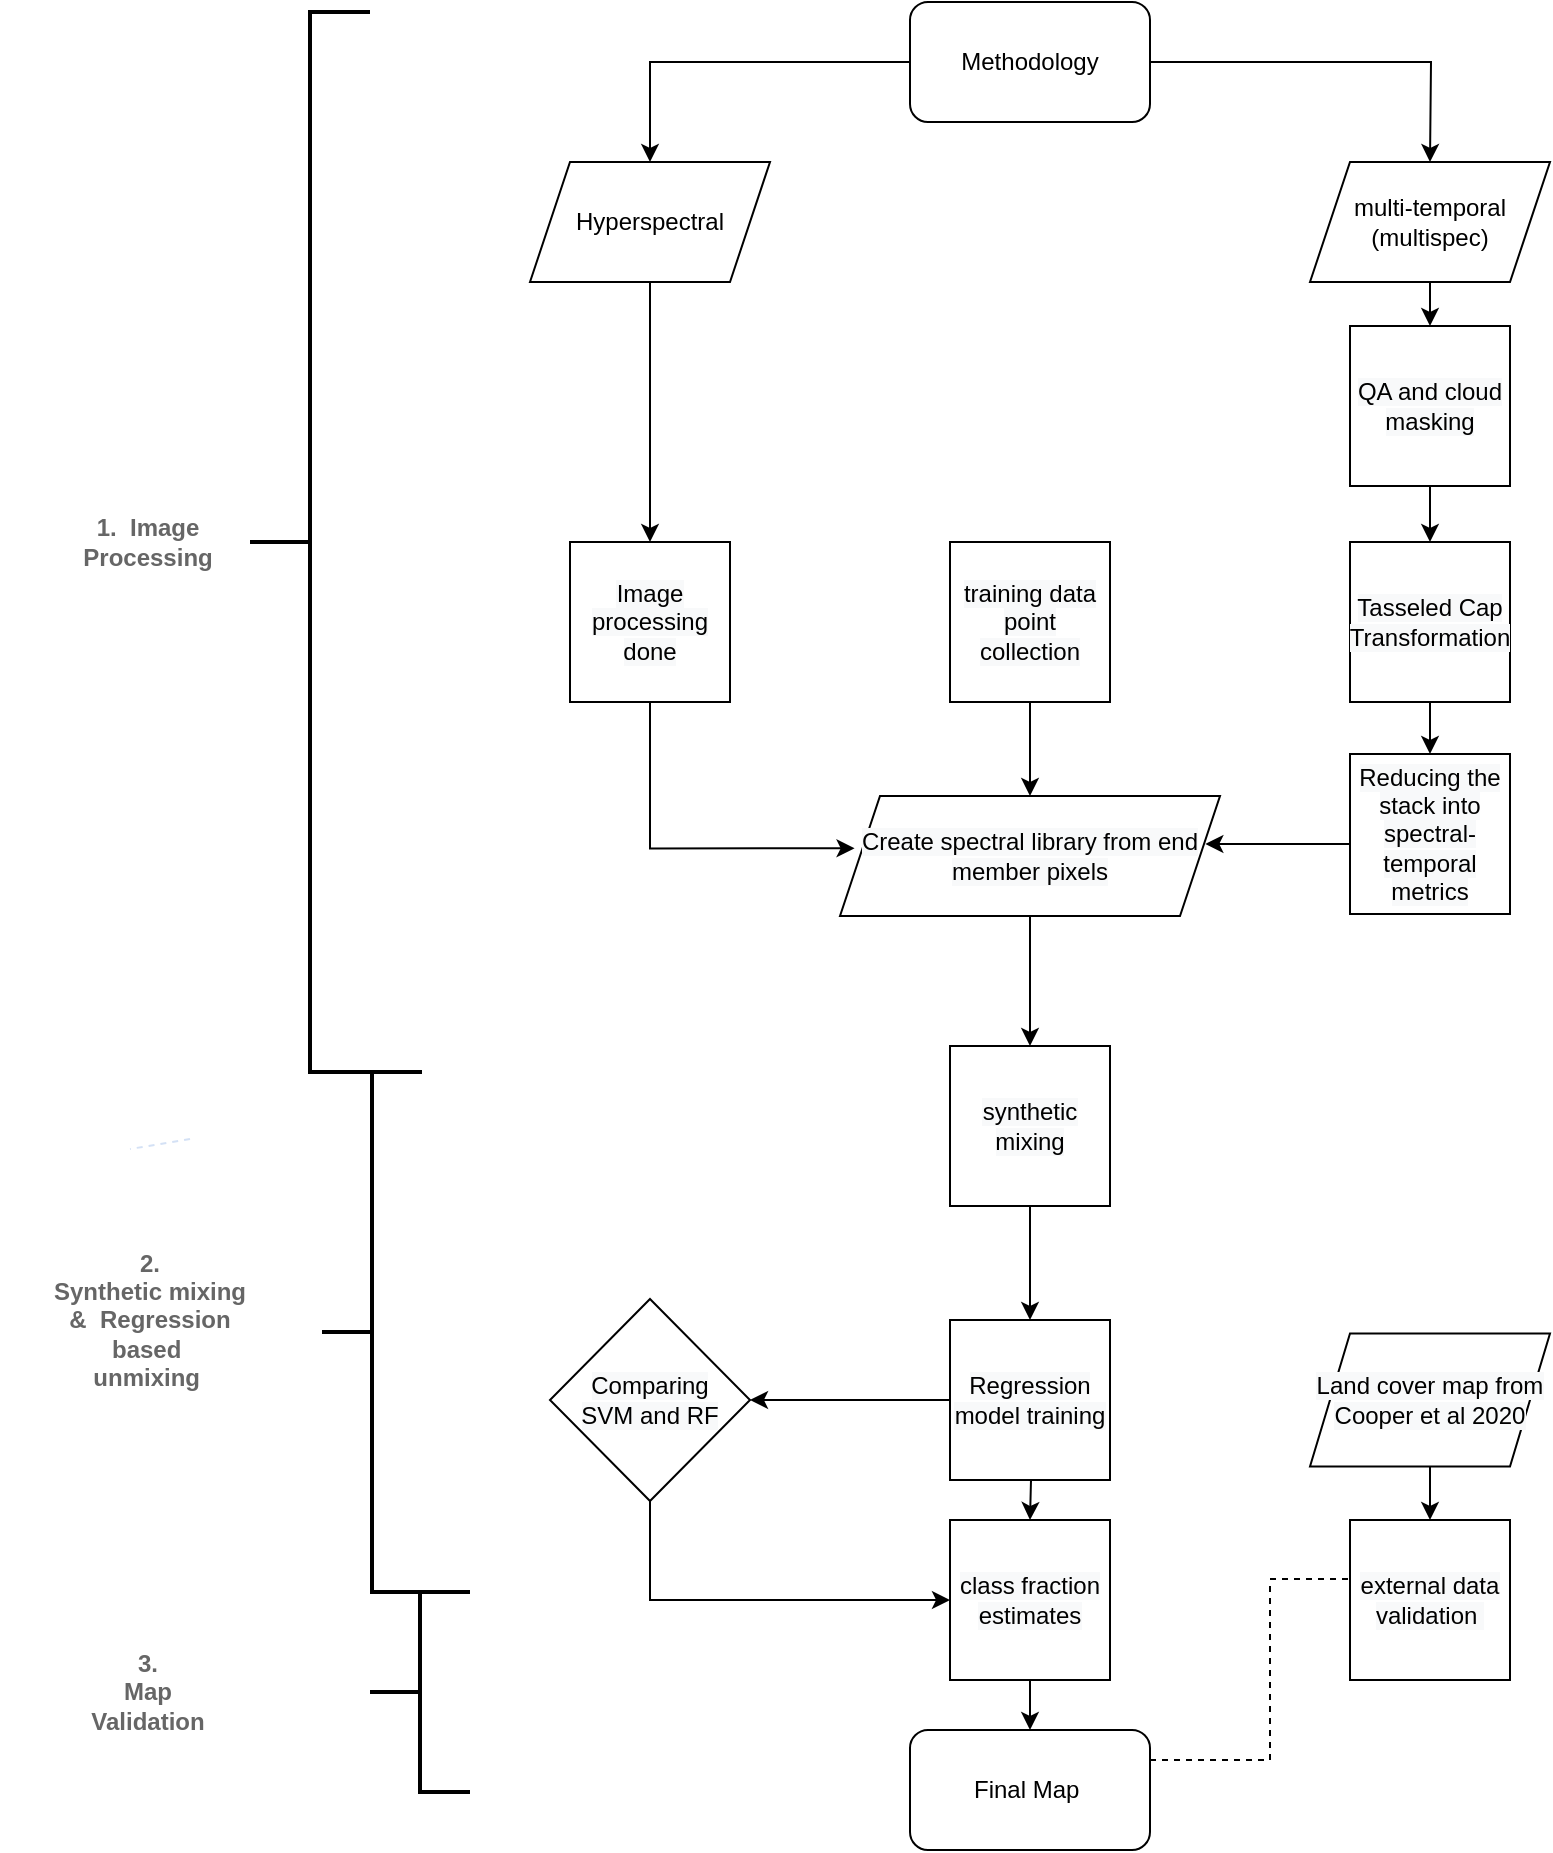 <mxfile version="14.8.5" type="github">
  <diagram id="DMyUeyk78APtzElpY_nW" name="Page-1">
    <mxGraphModel dx="1426" dy="945" grid="1" gridSize="10" guides="1" tooltips="1" connect="1" arrows="1" fold="1" page="1" pageScale="1" pageWidth="850" pageHeight="1100" math="0" shadow="0">
      <root>
        <mxCell id="0" />
        <mxCell id="1" parent="0" />
        <mxCell id="hqBF0T61qHRGZgMMpeS9-63" value="" style="edgeStyle=orthogonalEdgeStyle;rounded=0;orthogonalLoop=1;jettySize=auto;html=1;" parent="1" source="hqBF0T61qHRGZgMMpeS9-65" edge="1">
          <mxGeometry relative="1" as="geometry">
            <mxPoint x="900" y="195" as="targetPoint" />
          </mxGeometry>
        </mxCell>
        <mxCell id="8Cj71JroViVp66wswJPq-5" style="edgeStyle=orthogonalEdgeStyle;rounded=0;orthogonalLoop=1;jettySize=auto;html=1;" edge="1" parent="1" source="hqBF0T61qHRGZgMMpeS9-65" target="hqBF0T61qHRGZgMMpeS9-76">
          <mxGeometry relative="1" as="geometry" />
        </mxCell>
        <mxCell id="hqBF0T61qHRGZgMMpeS9-65" value="Methodology" style="rounded=1;whiteSpace=wrap;html=1;" parent="1" vertex="1">
          <mxGeometry x="640" y="115" width="120" height="60" as="geometry" />
        </mxCell>
        <mxCell id="hqBF0T61qHRGZgMMpeS9-67" value="" style="edgeStyle=orthogonalEdgeStyle;rounded=0;orthogonalLoop=1;jettySize=auto;html=1;" parent="1" edge="1">
          <mxGeometry relative="1" as="geometry">
            <mxPoint x="900" y="435" as="sourcePoint" />
            <mxPoint x="900" y="455" as="targetPoint" />
          </mxGeometry>
        </mxCell>
        <mxCell id="hqBF0T61qHRGZgMMpeS9-69" style="edgeStyle=orthogonalEdgeStyle;rounded=0;orthogonalLoop=1;jettySize=auto;html=1;exitX=0.5;exitY=1;exitDx=0;exitDy=0;" parent="1" edge="1">
          <mxGeometry relative="1" as="geometry">
            <mxPoint x="700.003" y="834" as="sourcePoint" />
            <mxPoint x="700.003" y="874" as="targetPoint" />
          </mxGeometry>
        </mxCell>
        <mxCell id="hqBF0T61qHRGZgMMpeS9-72" value="" style="endArrow=none;dashed=1;html=1;" parent="1" edge="1">
          <mxGeometry width="50" height="50" relative="1" as="geometry">
            <mxPoint x="820" y="903.5" as="sourcePoint" />
            <mxPoint x="880" y="903.5" as="targetPoint" />
          </mxGeometry>
        </mxCell>
        <mxCell id="hqBF0T61qHRGZgMMpeS9-73" value="" style="endArrow=none;dashed=1;html=1;" parent="1" edge="1">
          <mxGeometry width="50" height="50" relative="1" as="geometry">
            <mxPoint x="820" y="994" as="sourcePoint" />
            <mxPoint x="820" y="904" as="targetPoint" />
          </mxGeometry>
        </mxCell>
        <mxCell id="hqBF0T61qHRGZgMMpeS9-74" value="" style="endArrow=none;dashed=1;html=1;" parent="1" edge="1">
          <mxGeometry width="50" height="50" relative="1" as="geometry">
            <mxPoint x="760" y="994" as="sourcePoint" />
            <mxPoint x="820" y="994" as="targetPoint" />
          </mxGeometry>
        </mxCell>
        <mxCell id="8Cj71JroViVp66wswJPq-6" style="edgeStyle=orthogonalEdgeStyle;rounded=0;orthogonalLoop=1;jettySize=auto;html=1;entryX=0.5;entryY=0;entryDx=0;entryDy=0;" edge="1" parent="1" source="hqBF0T61qHRGZgMMpeS9-76" target="hqBF0T61qHRGZgMMpeS9-78">
          <mxGeometry relative="1" as="geometry" />
        </mxCell>
        <mxCell id="hqBF0T61qHRGZgMMpeS9-76" value="Hyperspectral" style="shape=parallelogram;perimeter=parallelogramPerimeter;whiteSpace=wrap;html=1;fixedSize=1;" parent="1" vertex="1">
          <mxGeometry x="450" y="195" width="120" height="60" as="geometry" />
        </mxCell>
        <mxCell id="8Cj71JroViVp66wswJPq-9" style="edgeStyle=orthogonalEdgeStyle;rounded=0;orthogonalLoop=1;jettySize=auto;html=1;entryX=0;entryY=0.75;entryDx=0;entryDy=0;exitX=0.5;exitY=1;exitDx=0;exitDy=0;" edge="1" parent="1" source="hqBF0T61qHRGZgMMpeS9-78">
          <mxGeometry relative="1" as="geometry">
            <mxPoint x="510" y="479" as="sourcePoint" />
            <mxPoint x="612.278" y="538.167" as="targetPoint" />
            <Array as="points">
              <mxPoint x="510" y="538" />
            </Array>
          </mxGeometry>
        </mxCell>
        <mxCell id="hqBF0T61qHRGZgMMpeS9-78" value="&lt;span style=&quot;color: rgb(0 , 0 , 0) ; font-family: &amp;#34;helvetica&amp;#34; ; font-size: 12px ; font-style: normal ; font-weight: normal ; letter-spacing: normal ; text-align: center ; text-indent: 0px ; text-transform: none ; word-spacing: 0px ; background-color: rgb(248 , 249 , 250) ; text-decoration: none ; display: inline ; float: none&quot;&gt;Image processing done&lt;/span&gt;" style="whiteSpace=wrap;html=1;aspect=fixed;" parent="1" vertex="1">
          <mxGeometry x="470" y="385" width="80" height="80" as="geometry" />
        </mxCell>
        <mxCell id="8Cj71JroViVp66wswJPq-12" style="edgeStyle=orthogonalEdgeStyle;rounded=0;orthogonalLoop=1;jettySize=auto;html=1;" edge="1" parent="1" source="hqBF0T61qHRGZgMMpeS9-81" target="hqBF0T61qHRGZgMMpeS9-82">
          <mxGeometry relative="1" as="geometry" />
        </mxCell>
        <mxCell id="hqBF0T61qHRGZgMMpeS9-81" value="&lt;span&gt;multi-temporal&lt;/span&gt;&lt;br&gt;&lt;span&gt;(multispec)&lt;/span&gt;" style="shape=parallelogram;perimeter=parallelogramPerimeter;whiteSpace=wrap;html=1;fixedSize=1;" parent="1" vertex="1">
          <mxGeometry x="840" y="195" width="120" height="60" as="geometry" />
        </mxCell>
        <mxCell id="8Cj71JroViVp66wswJPq-13" style="edgeStyle=orthogonalEdgeStyle;rounded=0;orthogonalLoop=1;jettySize=auto;html=1;entryX=0.5;entryY=0;entryDx=0;entryDy=0;" edge="1" parent="1" source="hqBF0T61qHRGZgMMpeS9-82" target="hqBF0T61qHRGZgMMpeS9-86">
          <mxGeometry relative="1" as="geometry" />
        </mxCell>
        <mxCell id="hqBF0T61qHRGZgMMpeS9-82" value="&lt;span style=&quot;color: rgb(0, 0, 0); font-family: helvetica; font-size: 12px; font-style: normal; font-weight: normal; letter-spacing: normal; text-align: center; text-indent: 0px; text-transform: none; word-spacing: 0px; background-color: rgb(248, 249, 250); text-decoration: none; display: inline; float: none;&quot;&gt;QA and cloud masking&lt;/span&gt;" style="whiteSpace=wrap;html=1;aspect=fixed;" parent="1" vertex="1">
          <mxGeometry x="860" y="277" width="80" height="80" as="geometry" />
        </mxCell>
        <mxCell id="hqBF0T61qHRGZgMMpeS9-85" style="edgeStyle=orthogonalEdgeStyle;rounded=0;orthogonalLoop=1;jettySize=auto;html=1;exitX=0.5;exitY=1;exitDx=0;exitDy=0;" parent="1" source="hqBF0T61qHRGZgMMpeS9-86" target="hqBF0T61qHRGZgMMpeS9-89" edge="1">
          <mxGeometry relative="1" as="geometry" />
        </mxCell>
        <mxCell id="hqBF0T61qHRGZgMMpeS9-86" value="&lt;span style=&quot;color: rgb(0 , 0 , 0) ; font-family: &amp;#34;helvetica&amp;#34; ; font-size: 12px ; font-style: normal ; font-weight: normal ; letter-spacing: normal ; text-align: center ; text-indent: 0px ; text-transform: none ; word-spacing: 0px ; background-color: rgb(248 , 249 , 250) ; text-decoration: none ; display: inline ; float: none&quot;&gt;Tasseled Cap Transformation&lt;/span&gt;" style="whiteSpace=wrap;html=1;aspect=fixed;" parent="1" vertex="1">
          <mxGeometry x="860" y="385" width="80" height="80" as="geometry" />
        </mxCell>
        <mxCell id="hqBF0T61qHRGZgMMpeS9-88" style="edgeStyle=orthogonalEdgeStyle;rounded=0;orthogonalLoop=1;jettySize=auto;html=1;exitX=0;exitY=0.5;exitDx=0;exitDy=0;" parent="1" edge="1">
          <mxGeometry relative="1" as="geometry">
            <Array as="points">
              <mxPoint x="860" y="536" />
            </Array>
            <mxPoint x="860" y="511" as="sourcePoint" />
            <mxPoint x="787.667" y="536" as="targetPoint" />
          </mxGeometry>
        </mxCell>
        <mxCell id="hqBF0T61qHRGZgMMpeS9-89" value="&lt;span style=&quot;color: rgb(0, 0, 0); font-family: helvetica; font-size: 12px; font-style: normal; font-weight: normal; letter-spacing: normal; text-align: center; text-indent: 0px; text-transform: none; word-spacing: 0px; background-color: rgb(248, 249, 250); text-decoration: none; display: inline; float: none;&quot;&gt;Reducing the stack into spectral-temporal metrics&lt;/span&gt;" style="whiteSpace=wrap;html=1;aspect=fixed;" parent="1" vertex="1">
          <mxGeometry x="860" y="491" width="80" height="80" as="geometry" />
        </mxCell>
        <mxCell id="8Cj71JroViVp66wswJPq-11" style="edgeStyle=orthogonalEdgeStyle;rounded=0;orthogonalLoop=1;jettySize=auto;html=1;exitX=0.5;exitY=1;exitDx=0;exitDy=0;entryX=0.5;entryY=0;entryDx=0;entryDy=0;" edge="1" parent="1" source="hqBF0T61qHRGZgMMpeS9-94" target="hqBF0T61qHRGZgMMpeS9-99">
          <mxGeometry relative="1" as="geometry" />
        </mxCell>
        <mxCell id="hqBF0T61qHRGZgMMpeS9-94" value="&lt;span style=&quot;color: rgb(0 , 0 , 0) ; font-family: &amp;#34;helvetica&amp;#34; ; font-size: 12px ; font-style: normal ; font-weight: normal ; letter-spacing: normal ; text-align: center ; text-indent: 0px ; text-transform: none ; word-spacing: 0px ; background-color: rgb(248 , 249 , 250) ; text-decoration: none ; display: inline ; float: none&quot;&gt;Create spectral library from end member pixels&lt;/span&gt;" style="shape=parallelogram;perimeter=parallelogramPerimeter;whiteSpace=wrap;html=1;fixedSize=1;" parent="1" vertex="1">
          <mxGeometry x="605" y="512" width="190" height="60" as="geometry" />
        </mxCell>
        <mxCell id="hqBF0T61qHRGZgMMpeS9-98" style="edgeStyle=orthogonalEdgeStyle;rounded=0;orthogonalLoop=1;jettySize=auto;html=1;exitX=0.5;exitY=1;exitDx=0;exitDy=0;" parent="1" source="hqBF0T61qHRGZgMMpeS9-99" edge="1">
          <mxGeometry relative="1" as="geometry">
            <mxPoint x="700" y="774" as="targetPoint" />
            <Array as="points">
              <mxPoint x="700" y="698" />
            </Array>
          </mxGeometry>
        </mxCell>
        <mxCell id="hqBF0T61qHRGZgMMpeS9-99" value="&lt;span style=&quot;color: rgb(0, 0, 0); font-family: helvetica; font-size: 12px; font-style: normal; font-weight: normal; letter-spacing: normal; text-align: center; text-indent: 0px; text-transform: none; word-spacing: 0px; background-color: rgb(248, 249, 250); text-decoration: none; display: inline; float: none;&quot;&gt;synthetic mixing&lt;/span&gt;" style="whiteSpace=wrap;html=1;aspect=fixed;" parent="1" vertex="1">
          <mxGeometry x="660" y="637" width="80" height="80" as="geometry" />
        </mxCell>
        <mxCell id="hqBF0T61qHRGZgMMpeS9-107" style="edgeStyle=orthogonalEdgeStyle;rounded=0;orthogonalLoop=1;jettySize=auto;html=1;exitX=0;exitY=0.5;exitDx=0;exitDy=0;entryX=1;entryY=0.5;entryDx=0;entryDy=0;" parent="1" source="hqBF0T61qHRGZgMMpeS9-108" target="hqBF0T61qHRGZgMMpeS9-110" edge="1">
          <mxGeometry relative="1" as="geometry" />
        </mxCell>
        <mxCell id="hqBF0T61qHRGZgMMpeS9-108" value="&lt;span style=&quot;color: rgb(0 , 0 , 0) ; font-family: &amp;#34;helvetica&amp;#34; ; font-size: 12px ; font-style: normal ; font-weight: normal ; letter-spacing: normal ; text-align: center ; text-indent: 0px ; text-transform: none ; word-spacing: 0px ; background-color: rgb(248 , 249 , 250) ; text-decoration: none ; display: inline ; float: none&quot;&gt;Regression model training&lt;/span&gt;" style="whiteSpace=wrap;html=1;aspect=fixed;" parent="1" vertex="1">
          <mxGeometry x="660" y="774" width="80" height="80" as="geometry" />
        </mxCell>
        <mxCell id="hqBF0T61qHRGZgMMpeS9-109" style="edgeStyle=orthogonalEdgeStyle;rounded=0;orthogonalLoop=1;jettySize=auto;html=1;exitX=0.5;exitY=1;exitDx=0;exitDy=0;entryX=0;entryY=0.5;entryDx=0;entryDy=0;" parent="1" source="hqBF0T61qHRGZgMMpeS9-110" target="hqBF0T61qHRGZgMMpeS9-111" edge="1">
          <mxGeometry relative="1" as="geometry" />
        </mxCell>
        <mxCell id="hqBF0T61qHRGZgMMpeS9-110" value="&lt;span style=&quot;color: rgb(0 , 0 , 0) ; font-family: &amp;#34;helvetica&amp;#34; ; font-size: 12px ; font-style: normal ; font-weight: normal ; letter-spacing: normal ; text-align: center ; text-indent: 0px ; text-transform: none ; word-spacing: 0px ; background-color: rgb(248 , 249 , 250) ; text-decoration: none ; display: inline ; float: none&quot;&gt;Comparing &lt;br&gt;SVM and RF&lt;/span&gt;" style="rhombus;whiteSpace=wrap;html=1;" parent="1" vertex="1">
          <mxGeometry x="460" y="763.5" width="100" height="101" as="geometry" />
        </mxCell>
        <mxCell id="8Cj71JroViVp66wswJPq-20" style="edgeStyle=orthogonalEdgeStyle;rounded=0;orthogonalLoop=1;jettySize=auto;html=1;" edge="1" parent="1" source="hqBF0T61qHRGZgMMpeS9-111" target="hqBF0T61qHRGZgMMpeS9-112">
          <mxGeometry relative="1" as="geometry" />
        </mxCell>
        <mxCell id="hqBF0T61qHRGZgMMpeS9-111" value="&lt;span style=&quot;color: rgb(0, 0, 0); font-family: helvetica; font-size: 12px; font-style: normal; font-weight: normal; letter-spacing: normal; text-align: center; text-indent: 0px; text-transform: none; word-spacing: 0px; background-color: rgb(248, 249, 250); text-decoration: none; display: inline; float: none;&quot;&gt;class fraction estimates&lt;/span&gt;" style="whiteSpace=wrap;html=1;aspect=fixed;" parent="1" vertex="1">
          <mxGeometry x="660" y="874" width="80" height="80" as="geometry" />
        </mxCell>
        <mxCell id="hqBF0T61qHRGZgMMpeS9-112" value="&lt;font face=&quot;helvetica&quot;&gt;Final Map&amp;nbsp;&lt;/font&gt;" style="rounded=1;whiteSpace=wrap;html=1;" parent="1" vertex="1">
          <mxGeometry x="640" y="979" width="120" height="60" as="geometry" />
        </mxCell>
        <mxCell id="hqBF0T61qHRGZgMMpeS9-113" value="&lt;span style=&quot;color: rgb(0, 0, 0); font-family: helvetica; font-size: 12px; font-style: normal; font-weight: normal; letter-spacing: normal; text-align: center; text-indent: 0px; text-transform: none; word-spacing: 0px; background-color: rgb(248, 249, 250); text-decoration: none; display: inline; float: none;&quot;&gt;external data validation&amp;nbsp;&lt;/span&gt;" style="whiteSpace=wrap;html=1;aspect=fixed;" parent="1" vertex="1">
          <mxGeometry x="860" y="874" width="80" height="80" as="geometry" />
        </mxCell>
        <mxCell id="8Cj71JroViVp66wswJPq-16" style="edgeStyle=orthogonalEdgeStyle;rounded=0;orthogonalLoop=1;jettySize=auto;html=1;entryX=0.5;entryY=0;entryDx=0;entryDy=0;" edge="1" parent="1" source="hqBF0T61qHRGZgMMpeS9-114" target="hqBF0T61qHRGZgMMpeS9-113">
          <mxGeometry relative="1" as="geometry" />
        </mxCell>
        <mxCell id="hqBF0T61qHRGZgMMpeS9-114" value="&lt;span style=&quot;color: rgb(0 , 0 , 0) ; font-family: &amp;#34;helvetica&amp;#34; ; font-size: 12px ; font-style: normal ; font-weight: normal ; letter-spacing: normal ; text-align: center ; text-indent: 0px ; text-transform: none ; word-spacing: 0px ; background-color: rgb(248 , 249 , 250) ; text-decoration: none ; display: inline ; float: none&quot;&gt;Land cover map from Cooper et al 2020&lt;/span&gt;" style="shape=parallelogram;perimeter=parallelogramPerimeter;whiteSpace=wrap;html=1;fixedSize=1;" parent="1" vertex="1">
          <mxGeometry x="840" y="780.75" width="120" height="66.5" as="geometry" />
        </mxCell>
        <mxCell id="hqBF0T61qHRGZgMMpeS9-115" style="edgeStyle=none;orthogonalLoop=1;jettySize=auto;html=1;exitX=0.5;exitY=1;exitDx=0;exitDy=0;exitPerimeter=0;dashed=1;endArrow=none;" parent="1" edge="1">
          <mxGeometry relative="1" as="geometry">
            <mxPoint x="355" y="575" as="sourcePoint" />
            <mxPoint x="355" y="575" as="targetPoint" />
          </mxGeometry>
        </mxCell>
        <mxCell id="hqBF0T61qHRGZgMMpeS9-116" value="" style="strokeWidth=2;html=1;shape=mxgraph.flowchart.annotation_2;align=left;labelPosition=right;pointerEvents=1;" parent="1" vertex="1">
          <mxGeometry x="310" y="120" width="60" height="530" as="geometry" />
        </mxCell>
        <mxCell id="hqBF0T61qHRGZgMMpeS9-118" value="" style="strokeWidth=2;html=1;shape=mxgraph.flowchart.annotation_2;align=left;labelPosition=right;pointerEvents=1;fillColor=#D4E1F5;" parent="1" vertex="1">
          <mxGeometry x="346" y="650" width="50" height="260" as="geometry" />
        </mxCell>
        <mxCell id="hqBF0T61qHRGZgMMpeS9-120" value="&lt;font color=&quot;#666666&quot;&gt;&lt;span&gt;&lt;b&gt;1. &amp;nbsp;Image Processing&lt;/b&gt;&lt;/span&gt;&lt;/font&gt;" style="text;html=1;strokeColor=none;fillColor=none;align=center;verticalAlign=middle;whiteSpace=wrap;rounded=0;" parent="1" vertex="1">
          <mxGeometry x="239" y="377.5" width="40" height="15" as="geometry" />
        </mxCell>
        <mxCell id="hqBF0T61qHRGZgMMpeS9-121" value="&lt;font color=&quot;#666666&quot;&gt;&lt;span&gt;&lt;b&gt;2. &lt;br&gt;Synthetic mixing &lt;br&gt;&amp;amp; &amp;nbsp;Regression&lt;br&gt;based&amp;nbsp;&lt;br&gt;unmixing&amp;nbsp;&lt;br&gt;&lt;/b&gt;&lt;/span&gt;&lt;/font&gt;" style="text;html=1;strokeColor=none;fillColor=none;align=center;verticalAlign=middle;whiteSpace=wrap;rounded=0;" parent="1" vertex="1">
          <mxGeometry x="185" y="763.5" width="150" height="20" as="geometry" />
        </mxCell>
        <mxCell id="hqBF0T61qHRGZgMMpeS9-122" value="" style="strokeWidth=2;html=1;shape=mxgraph.flowchart.annotation_2;align=left;labelPosition=right;pointerEvents=1;fillColor=#D4E1F5;" parent="1" vertex="1">
          <mxGeometry x="370" y="910" width="50" height="100" as="geometry" />
        </mxCell>
        <mxCell id="hqBF0T61qHRGZgMMpeS9-123" value="&lt;font color=&quot;#666666&quot;&gt;&lt;span&gt;&lt;b&gt;3.&lt;br&gt;Map Validation&lt;br&gt;&lt;/b&gt;&lt;/span&gt;&lt;/font&gt;" style="text;html=1;strokeColor=none;fillColor=none;align=center;verticalAlign=middle;whiteSpace=wrap;rounded=0;" parent="1" vertex="1">
          <mxGeometry x="239" y="950" width="40" height="20" as="geometry" />
        </mxCell>
        <mxCell id="hqBF0T61qHRGZgMMpeS9-124" style="edgeStyle=none;orthogonalLoop=1;jettySize=auto;html=1;exitX=0.75;exitY=0;exitDx=0;exitDy=0;entryX=0;entryY=0.25;entryDx=0;entryDy=0;dashed=1;endArrow=none;strokeColor=#D4E1F5;" parent="1" edge="1">
          <mxGeometry relative="1" as="geometry">
            <mxPoint x="280" y="683.5" as="sourcePoint" />
            <mxPoint x="250" y="688.5" as="targetPoint" />
          </mxGeometry>
        </mxCell>
        <mxCell id="8Cj71JroViVp66wswJPq-18" style="edgeStyle=orthogonalEdgeStyle;rounded=0;orthogonalLoop=1;jettySize=auto;html=1;" edge="1" parent="1" source="8Cj71JroViVp66wswJPq-1" target="hqBF0T61qHRGZgMMpeS9-94">
          <mxGeometry relative="1" as="geometry" />
        </mxCell>
        <mxCell id="8Cj71JroViVp66wswJPq-1" value="&lt;span style=&quot;color: rgb(0, 0, 0); font-family: helvetica; font-size: 12px; font-style: normal; font-weight: normal; letter-spacing: normal; text-align: center; text-indent: 0px; text-transform: none; word-spacing: 0px; background-color: rgb(248, 249, 250); text-decoration: none; display: inline; float: none;&quot;&gt;training data point collection&lt;/span&gt;" style="whiteSpace=wrap;html=1;aspect=fixed;" vertex="1" parent="1">
          <mxGeometry x="660" y="385" width="80" height="80" as="geometry" />
        </mxCell>
      </root>
    </mxGraphModel>
  </diagram>
</mxfile>
